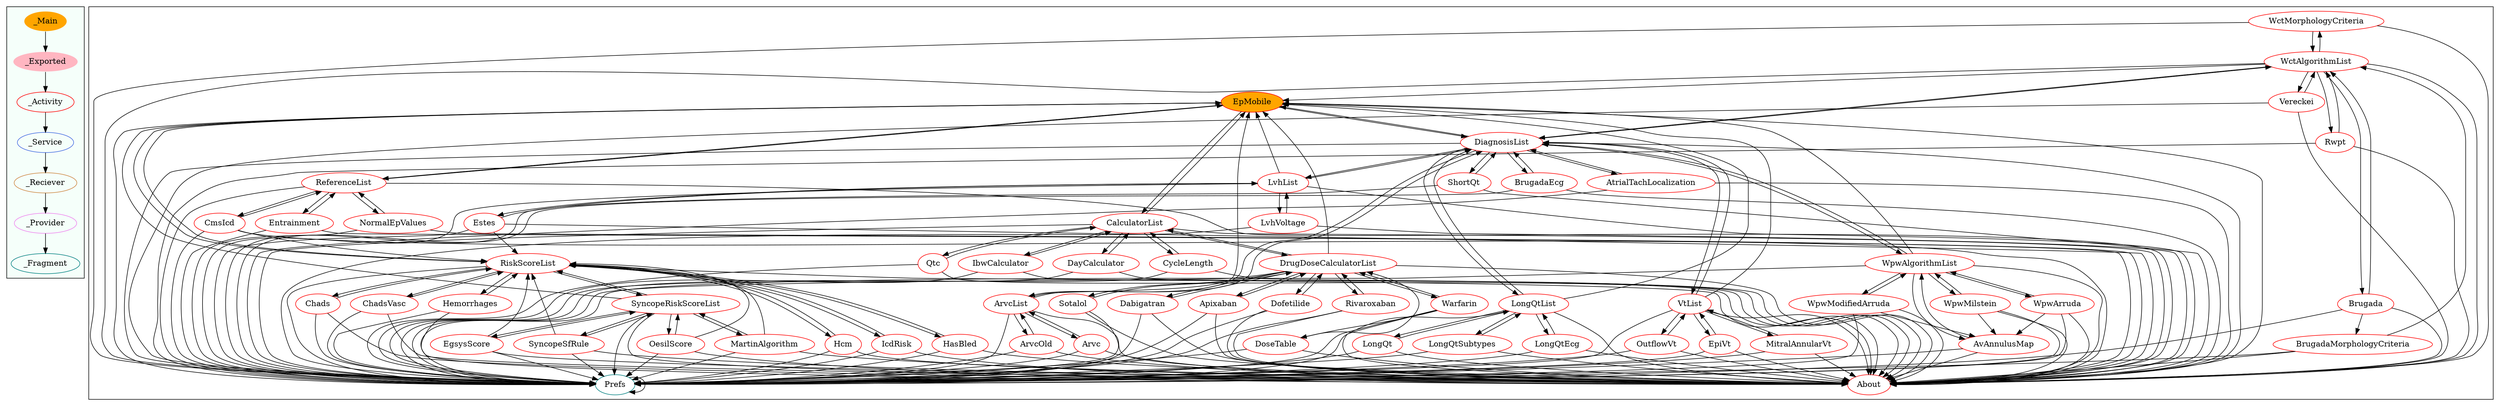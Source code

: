 digraph G {
subgraph cluster_legend{ 
bgcolor=mintcream;
_Activity[color = red];
_Service[color = royalblue];
_Provider[color = violet];
_Reciever[color = peru];
_Fragment[color = teal];
_Main[style=filled, fillcolor=orange, color = mintcream];
_Exported[style=filled, fillcolor=lightpink, color = mintcream];
_Main -> _Exported -> _Activity -> _Service -> _Reciever -> _Provider -> _Fragment; 
}
subgraph cluster_component{ 
WctMorphologyCriteria[color = red];
CmsIcd[color = red];
Brugada[color = red];
EpiVt[color = red];
ArvcOld[color = red];
Rwpt[color = red];
Prefs[color = red];
HasBled[color = red];
Warfarin[color = red];
Hcm[color = red];
OesilScore[color = red];
Arvc[color = red];
DoseTable[color = red];
WpwModifiedArruda[color = red];
Qtc[color = red];
Dofetilide[color = red];
LongQtEcg[color = red];
EpMobile[style=filled, fillcolor=orange, color = red];
LvhList[color = red];
CalculatorList[color = red];
WpwMilstein[color = red];
MartinAlgorithm[color = red];
DiagnosisList[color = red];
Rivaroxaban[color = red];
Entrainment[color = red];
IcdRisk[color = red];
Sotalol[color = red];
Hemorrhages[color = red];
Dabigatran[color = red];
LongQt[color = red];
AvAnnulusMap[color = red];
MitralAnnularVt[color = red];
VtList[color = red];
AtrialTachLocalization[color = red];
ReferenceList[color = red];
IbwCalculator[color = red];
About[color = red];
Chads[color = red];
SyncopeRiskScoreList[color = red];
EgsysScore[color = red];
WctAlgorithmList[color = red];
SyncopeSfRule[color = red];
OutflowVt[color = red];
Vereckei[color = red];
RiskScoreList[color = red];
BrugadaMorphologyCriteria[color = red];
LongQtSubtypes[color = red];
ShortQt[color = red];
DrugDoseCalculatorList[color = red];
WpwArruda[color = red];
NormalEpValues[color = red];
Apixaban[color = red];
ChadsVasc[color = red];
BrugadaEcg[color = red];
LvhVoltage[color = red];
DayCalculator[color = red];
CycleLength[color = red];
WpwAlgorithmList[color = red];
Estes[color = red];
LongQtList[color = red];
ArvcList[color = red];
Prefs[color = teal];
WctMorphologyCriteria->About;
WctMorphologyCriteria->Prefs;
WctMorphologyCriteria->WctAlgorithmList;
CmsIcd->About;
CmsIcd->Prefs;
CmsIcd->ReferenceList;
CmsIcd->RiskScoreList;
Brugada->Prefs;
Brugada->BrugadaMorphologyCriteria;
Brugada->WctAlgorithmList;
Brugada->About;
EpiVt->VtList;
EpiVt->About;
EpiVt->Prefs;
ArvcOld->About;
ArvcOld->Prefs;
ArvcOld->ArvcList;
Rwpt->Prefs;
Rwpt->WctAlgorithmList;
Rwpt->About;
HasBled->Prefs;
HasBled->About;
HasBled->RiskScoreList;
Prefs->Prefs;
Warfarin->DrugDoseCalculatorList;
Warfarin->About;
Warfarin->DoseTable;
Warfarin->Prefs;
OesilScore->About;
OesilScore->SyncopeRiskScoreList;
OesilScore->Prefs;
OesilScore->RiskScoreList;
Hcm->Prefs;
Hcm->About;
Hcm->RiskScoreList;
Arvc->Prefs;
Arvc->About;
Arvc->ArvcList;
DoseTable->Prefs;
DoseTable->DrugDoseCalculatorList;
DoseTable->About;
WpwModifiedArruda->WpwAlgorithmList;
WpwModifiedArruda->About;
WpwModifiedArruda->AvAnnulusMap;
WpwModifiedArruda->Prefs;
Dofetilide->Prefs;
Dofetilide->About;
Dofetilide->DrugDoseCalculatorList;
Qtc->About;
Qtc->Prefs;
Qtc->CalculatorList;
LongQtEcg->Prefs;
LongQtEcg->About;
LongQtEcg->LongQtList;
EpMobile->DiagnosisList;
EpMobile->CalculatorList;
EpMobile->ReferenceList;
EpMobile->RiskScoreList;
EpMobile->About;
EpMobile->Prefs;
LvhList->DiagnosisList;
LvhList->Estes;
LvhList->LvhVoltage;
LvhList->Prefs;
LvhList->EpMobile;
LvhList->About;
CalculatorList->Qtc;
CalculatorList->CycleLength;
CalculatorList->About;
CalculatorList->Prefs;
CalculatorList->DayCalculator;
CalculatorList->DrugDoseCalculatorList;
CalculatorList->IbwCalculator;
CalculatorList->EpMobile;
MartinAlgorithm->About;
MartinAlgorithm->Prefs;
MartinAlgorithm->SyncopeRiskScoreList;
MartinAlgorithm->RiskScoreList;
WpwMilstein->AvAnnulusMap;
WpwMilstein->About;
WpwMilstein->Prefs;
WpwMilstein->WpwAlgorithmList;
DiagnosisList->BrugadaEcg;
DiagnosisList->AtrialTachLocalization;
DiagnosisList->WpwAlgorithmList;
DiagnosisList->About;
DiagnosisList->ArvcList;
DiagnosisList->ShortQt;
DiagnosisList->LongQtList;
DiagnosisList->Prefs;
DiagnosisList->LvhList;
DiagnosisList->VtList;
DiagnosisList->WctAlgorithmList;
DiagnosisList->EpMobile;
Rivaroxaban->Prefs;
Rivaroxaban->About;
Rivaroxaban->DrugDoseCalculatorList;
Entrainment->About;
Entrainment->Prefs;
Entrainment->ReferenceList;
IcdRisk->About;
IcdRisk->Prefs;
IcdRisk->RiskScoreList;
Sotalol->About;
Sotalol->DrugDoseCalculatorList;
Sotalol->Prefs;
Hemorrhages->Prefs;
Hemorrhages->RiskScoreList;
Hemorrhages->About;
Dabigatran->DrugDoseCalculatorList;
Dabigatran->Prefs;
Dabigatran->About;
LongQt->Prefs;
LongQt->LongQtList;
LongQt->About;
AvAnnulusMap->About;
AvAnnulusMap->WpwAlgorithmList;
AvAnnulusMap->Prefs;
MitralAnnularVt->Prefs;
MitralAnnularVt->VtList;
MitralAnnularVt->About;
VtList->DiagnosisList;
VtList->EpiVt;
VtList->MitralAnnularVt;
VtList->OutflowVt;
VtList->EpMobile;
VtList->About;
VtList->Prefs;
AtrialTachLocalization->About;
AtrialTachLocalization->Prefs;
AtrialTachLocalization->DiagnosisList;
ReferenceList->About;
ReferenceList->NormalEpValues;
ReferenceList->Entrainment;
ReferenceList->CmsIcd;
ReferenceList->EpMobile;
ReferenceList->Prefs;
IbwCalculator->About;
IbwCalculator->CalculatorList;
IbwCalculator->Prefs;
Chads->Prefs;
Chads->About;
Chads->RiskScoreList;
SyncopeRiskScoreList->OesilScore;
SyncopeRiskScoreList->Prefs;
SyncopeRiskScoreList->MartinAlgorithm;
SyncopeRiskScoreList->About;
SyncopeRiskScoreList->SyncopeSfRule;
SyncopeRiskScoreList->RiskScoreList;
SyncopeRiskScoreList->EpMobile;
SyncopeRiskScoreList->EgsysScore;
EgsysScore->RiskScoreList;
EgsysScore->Prefs;
EgsysScore->About;
EgsysScore->SyncopeRiskScoreList;
WctAlgorithmList->WctMorphologyCriteria;
WctAlgorithmList->About;
WctAlgorithmList->Prefs;
WctAlgorithmList->Vereckei;
WctAlgorithmList->EpMobile;
WctAlgorithmList->Rwpt;
WctAlgorithmList->Brugada;
WctAlgorithmList->DiagnosisList;
SyncopeSfRule->RiskScoreList;
SyncopeSfRule->About;
SyncopeSfRule->Prefs;
SyncopeSfRule->SyncopeRiskScoreList;
OutflowVt->Prefs;
OutflowVt->About;
OutflowVt->VtList;
Vereckei->About;
Vereckei->WctAlgorithmList;
Vereckei->Prefs;
RiskScoreList->Hemorrhages;
RiskScoreList->About;
RiskScoreList->SyncopeRiskScoreList;
RiskScoreList->Prefs;
RiskScoreList->Hcm;
RiskScoreList->ChadsVasc;
RiskScoreList->IcdRisk;
RiskScoreList->Chads;
RiskScoreList->HasBled;
RiskScoreList->EpMobile;
BrugadaMorphologyCriteria->Prefs;
BrugadaMorphologyCriteria->WctAlgorithmList;
BrugadaMorphologyCriteria->About;
LongQtSubtypes->LongQtList;
LongQtSubtypes->About;
LongQtSubtypes->Prefs;
DrugDoseCalculatorList->Apixaban;
DrugDoseCalculatorList->Dofetilide;
DrugDoseCalculatorList->About;
DrugDoseCalculatorList->Warfarin;
DrugDoseCalculatorList->EpMobile;
DrugDoseCalculatorList->Rivaroxaban;
DrugDoseCalculatorList->Prefs;
DrugDoseCalculatorList->CalculatorList;
DrugDoseCalculatorList->Sotalol;
DrugDoseCalculatorList->Dabigatran;
ShortQt->DiagnosisList;
ShortQt->About;
ShortQt->Prefs;
WpwArruda->WpwAlgorithmList;
WpwArruda->About;
WpwArruda->AvAnnulusMap;
WpwArruda->Prefs;
NormalEpValues->Prefs;
NormalEpValues->About;
NormalEpValues->ReferenceList;
Apixaban->About;
Apixaban->Prefs;
Apixaban->DrugDoseCalculatorList;
ChadsVasc->About;
ChadsVasc->RiskScoreList;
ChadsVasc->Prefs;
BrugadaEcg->About;
BrugadaEcg->DiagnosisList;
BrugadaEcg->Prefs;
LvhVoltage->About;
LvhVoltage->LvhList;
LvhVoltage->Prefs;
DayCalculator->About;
DayCalculator->CalculatorList;
DayCalculator->Prefs;
WpwAlgorithmList->WpwModifiedArruda;
WpwAlgorithmList->DiagnosisList;
WpwAlgorithmList->WpwMilstein;
WpwAlgorithmList->EpMobile;
WpwAlgorithmList->WpwArruda;
WpwAlgorithmList->About;
WpwAlgorithmList->Prefs;
WpwAlgorithmList->AvAnnulusMap;
CycleLength->Prefs;
CycleLength->CalculatorList;
CycleLength->About;
LongQtList->About;
LongQtList->Prefs;
LongQtList->LongQtEcg;
LongQtList->LongQtSubtypes;
LongQtList->LongQt;
LongQtList->DiagnosisList;
LongQtList->EpMobile;
Estes->RiskScoreList;
Estes->Prefs;
Estes->LvhList;
Estes->About;
ArvcList->Prefs;
ArvcList->About;
ArvcList->ArvcOld;
ArvcList->Arvc;
ArvcList->EpMobile;
ArvcList->DiagnosisList;
}
}
